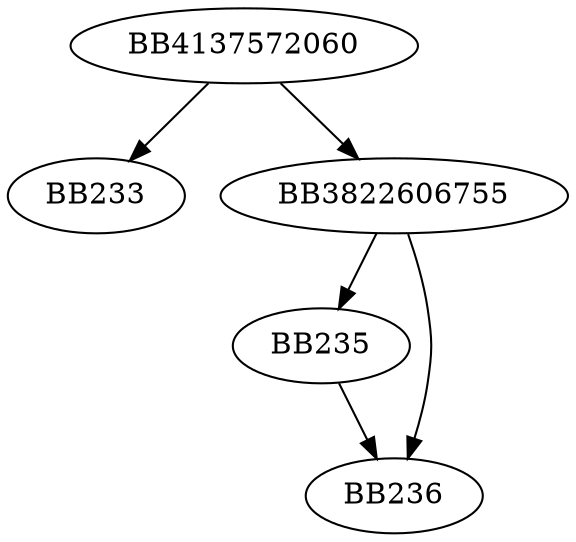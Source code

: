 digraph G{
	BB4137572060->BB233;
	BB4137572060->BB3822606755;
	BB3822606755->BB235;
	BB3822606755->BB236;
	BB235->BB236;
}
